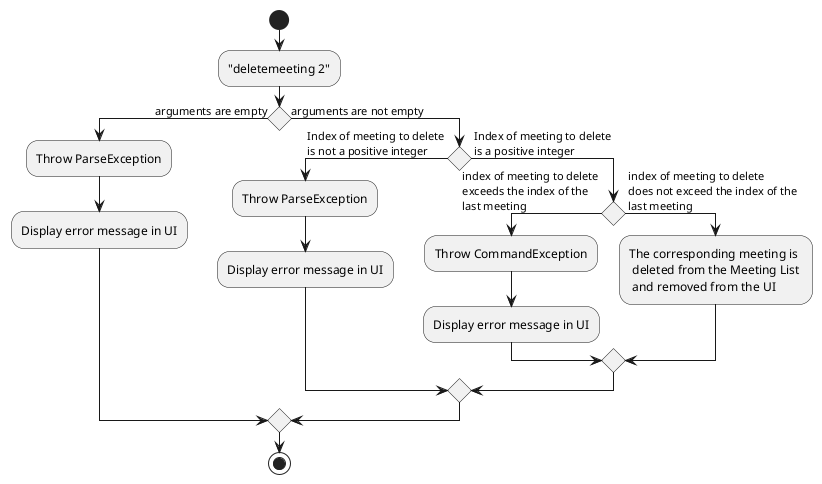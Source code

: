 @startuml
'https://plantuml.com/activity-diagram-beta

start
:"deletemeeting 2";

if () then (arguments are empty)
    :Throw ParseException;
    :Display error message in UI;
else (arguments are not empty)
    if () then ( Index of meeting to delete \n is not a positive integer)
        :Throw ParseException;
        :Display error message in UI;
    else ( Index of meeting to delete \n is a positive integer)
        if () then ( index of meeting to delete \n exceeds the index of the \n last meeting)
            :Throw CommandException;
            :Display error message in UI;
        else ( index of meeting to delete \n does not exceed the index of the \n last meeting)
            :The corresponding meeting is \n deleted from the Meeting List \n and removed from the UI;
        endif
    endif
endif

stop

@enduml
